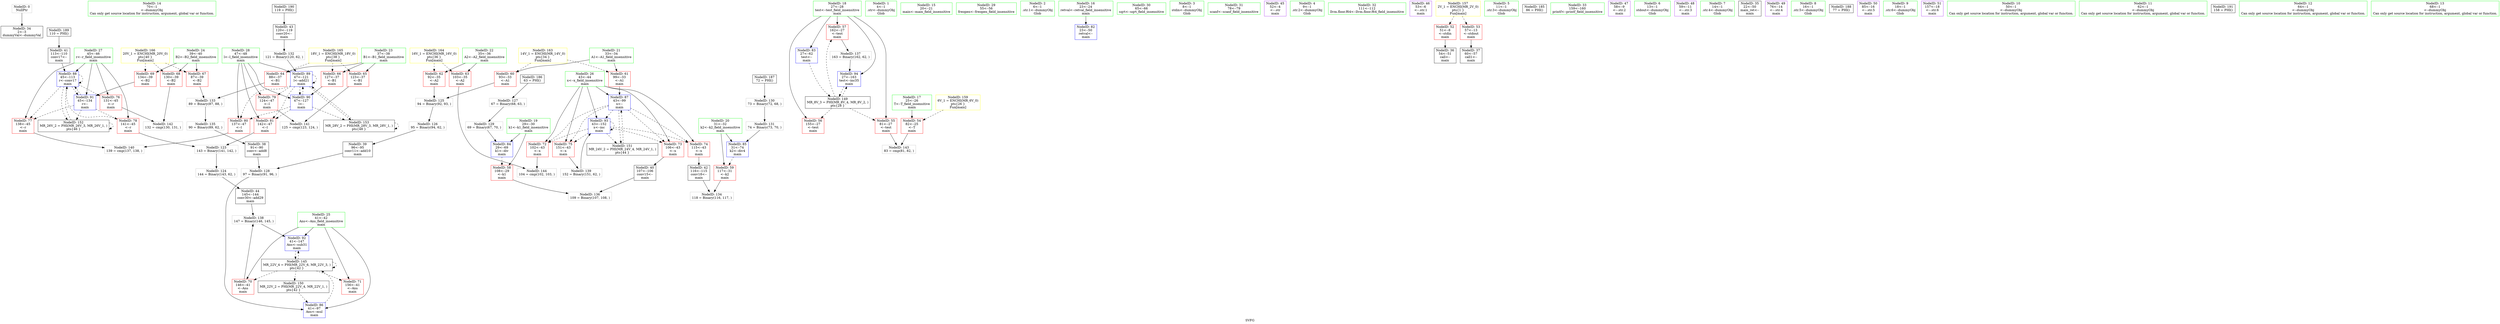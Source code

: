 digraph "SVFG" {
	label="SVFG";

	Node0x55a5f09bb810 [shape=record,color=grey,label="{NodeID: 0\nNullPtr}"];
	Node0x55a5f09bb810 -> Node0x55a5f09d2130[style=solid];
	Node0x55a5f09bb8a0 [shape=record,color=green,label="{NodeID: 14\n70\<--1\n\<--dummyObj\nCan only get source location for instruction, argument, global var or function.}"];
	Node0x55a5f09d1b60 [shape=record,color=green,label="{NodeID: 28\n47\<--48\nl\<--l_field_insensitive\nmain\n}"];
	Node0x55a5f09d1b60 -> Node0x55a5f09d5610[style=solid];
	Node0x55a5f09d1b60 -> Node0x55a5f09d56e0[style=solid];
	Node0x55a5f09d1b60 -> Node0x55a5f09d57b0[style=solid];
	Node0x55a5f09d1b60 -> Node0x55a5f09d5e30[style=solid];
	Node0x55a5f09d1b60 -> Node0x55a5f09d5f00[style=solid];
	Node0x55a5f09d8300 [shape=record,color=grey,label="{NodeID: 125\n94 = Binary(92, 93, )\n}"];
	Node0x55a5f09d8300 -> Node0x55a5f09d8480[style=solid];
	Node0x55a5f09d27e0 [shape=record,color=black,label="{NodeID: 42\n116\<--115\nconv18\<--\nmain\n}"];
	Node0x55a5f09d27e0 -> Node0x55a5f09d3b10[style=solid];
	Node0x55a5f09da010 [shape=record,color=grey,label="{NodeID: 139\n152 = Binary(151, 62, )\n}"];
	Node0x55a5f09da010 -> Node0x55a5f09d6170[style=solid];
	Node0x55a5f09d4360 [shape=record,color=red,label="{NodeID: 56\n155\<--27\n\<--test\nmain\n}"];
	Node0x55a5f09e1870 [shape=record,color=black,label="{NodeID: 153\nMR_28V_2 = PHI(MR_28V_3, MR_28V_1, )\npts\{48 \}\n}"];
	Node0x55a5f09e1870 -> Node0x55a5f09d5e30[style=dashed];
	Node0x55a5f09e1870 -> Node0x55a5f09e1870[style=dashed];
	Node0x55a5f09d4ec0 [shape=record,color=red,label="{NodeID: 70\n146\<--41\n\<--Ans\nmain\n}"];
	Node0x55a5f09d4ec0 -> Node0x55a5f09d9e90[style=solid];
	Node0x55a5f09d5a20 [shape=record,color=blue,label="{NodeID: 84\n29\<--69\nk1\<--div\nmain\n}"];
	Node0x55a5f09d5a20 -> Node0x55a5f09d4500[style=dashed];
	Node0x55a5f09baba0 [shape=record,color=green,label="{NodeID: 1\n4\<--1\n.str\<--dummyObj\nGlob }"];
	Node0x55a5f09bb9a0 [shape=record,color=green,label="{NodeID: 15\n20\<--21\nmain\<--main_field_insensitive\n}"];
	Node0x55a5f09d1c30 [shape=record,color=green,label="{NodeID: 29\n55\<--56\nfreopen\<--freopen_field_insensitive\n}"];
	Node0x55a5f09d8480 [shape=record,color=grey,label="{NodeID: 126\n95 = Binary(94, 62, )\n}"];
	Node0x55a5f09d8480 -> Node0x55a5f09d2570[style=solid];
	Node0x55a5f09d28b0 [shape=record,color=black,label="{NodeID: 43\n120\<--119\nconv20\<--\nmain\n}"];
	Node0x55a5f09d28b0 -> Node0x55a5f09d3810[style=solid];
	Node0x55a5f09da190 [shape=record,color=grey,label="{NodeID: 140\n139 = cmp(137, 138, )\n}"];
	Node0x55a5f09d4430 [shape=record,color=red,label="{NodeID: 57\n162\<--27\n\<--test\nmain\n}"];
	Node0x55a5f09d4430 -> Node0x55a5f09d9d10[style=solid];
	Node0x55a5f09d4f90 [shape=record,color=red,label="{NodeID: 71\n156\<--41\n\<--Ans\nmain\n}"];
	Node0x55a5f09d5af0 [shape=record,color=blue,label="{NodeID: 85\n31\<--74\nk2\<--div4\nmain\n}"];
	Node0x55a5f09d5af0 -> Node0x55a5f09d45d0[style=dashed];
	Node0x55a5f09bbc20 [shape=record,color=green,label="{NodeID: 2\n6\<--1\n.str.1\<--dummyObj\nGlob }"];
	Node0x55a5f09bbaa0 [shape=record,color=green,label="{NodeID: 16\n23\<--24\nretval\<--retval_field_insensitive\nmain\n}"];
	Node0x55a5f09bbaa0 -> Node0x55a5f09d5880[style=solid];
	Node0x55a5f09d1d30 [shape=record,color=green,label="{NodeID: 30\n65\<--66\nsqrt\<--sqrt_field_insensitive\n}"];
	Node0x55a5f09d8600 [shape=record,color=grey,label="{NodeID: 127\n67 = Binary(68, 63, )\n}"];
	Node0x55a5f09d8600 -> Node0x55a5f09d8900[style=solid];
	Node0x55a5f09d2980 [shape=record,color=black,label="{NodeID: 44\n145\<--144\nconv30\<--add29\nmain\n}"];
	Node0x55a5f09d2980 -> Node0x55a5f09d9e90[style=solid];
	Node0x55a5f09da310 [shape=record,color=grey,label="{NodeID: 141\n125 = cmp(123, 124, )\n}"];
	Node0x55a5f09d4500 [shape=record,color=red,label="{NodeID: 58\n108\<--29\n\<--k1\nmain\n}"];
	Node0x55a5f09d4500 -> Node0x55a5f09d9b90[style=solid];
	Node0x55a5f09d5060 [shape=record,color=red,label="{NodeID: 72\n102\<--43\n\<--x\nmain\n}"];
	Node0x55a5f09d5060 -> Node0x55a5f09da790[style=solid];
	Node0x55a5f09d5bc0 [shape=record,color=blue,label="{NodeID: 86\n41\<--97\nAns\<--mul\nmain\n}"];
	Node0x55a5f09d5bc0 -> Node0x55a5f09df070[style=dashed];
	Node0x55a5f09ba6d0 [shape=record,color=green,label="{NodeID: 3\n8\<--1\nstdin\<--dummyObj\nGlob }"];
	Node0x55a5f09bbb70 [shape=record,color=green,label="{NodeID: 17\n25\<--26\nT\<--T_field_insensitive\nmain\n}"];
	Node0x55a5f09bbb70 -> Node0x55a5f09d41c0[style=solid];
	Node0x55a5f09d1e30 [shape=record,color=green,label="{NodeID: 31\n78\<--79\nscanf\<--scanf_field_insensitive\n}"];
	Node0x55a5f09d8780 [shape=record,color=grey,label="{NodeID: 128\n97 = Binary(91, 96, )\n}"];
	Node0x55a5f09d8780 -> Node0x55a5f09d5bc0[style=solid];
	Node0x55a5f09d2a50 [shape=record,color=purple,label="{NodeID: 45\n52\<--4\n\<--.str\nmain\n}"];
	Node0x55a5f09da490 [shape=record,color=grey,label="{NodeID: 142\n132 = cmp(130, 131, )\n}"];
	Node0x55a5f09d45d0 [shape=record,color=red,label="{NodeID: 59\n117\<--31\n\<--k2\nmain\n}"];
	Node0x55a5f09d45d0 -> Node0x55a5f09d3b10[style=solid];
	Node0x55a5f09d5130 [shape=record,color=red,label="{NodeID: 73\n106\<--43\n\<--x\nmain\n}"];
	Node0x55a5f09d5130 -> Node0x55a5f09d2640[style=solid];
	Node0x55a5f09d5c90 [shape=record,color=blue,label="{NodeID: 87\n43\<--99\nx\<--\nmain\n}"];
	Node0x55a5f09d5c90 -> Node0x55a5f09d5060[style=dashed];
	Node0x55a5f09d5c90 -> Node0x55a5f09d5130[style=dashed];
	Node0x55a5f09d5c90 -> Node0x55a5f09d5200[style=dashed];
	Node0x55a5f09d5c90 -> Node0x55a5f09d52d0[style=dashed];
	Node0x55a5f09d5c90 -> Node0x55a5f09d6170[style=dashed];
	Node0x55a5f09d5c90 -> Node0x55a5f09e0e70[style=dashed];
	Node0x55a5f09ba580 [shape=record,color=green,label="{NodeID: 4\n9\<--1\n.str.2\<--dummyObj\nGlob }"];
	Node0x55a5f09d1340 [shape=record,color=green,label="{NodeID: 18\n27\<--28\ntest\<--test_field_insensitive\nmain\n}"];
	Node0x55a5f09d1340 -> Node0x55a5f09d4290[style=solid];
	Node0x55a5f09d1340 -> Node0x55a5f09d4360[style=solid];
	Node0x55a5f09d1340 -> Node0x55a5f09d4430[style=solid];
	Node0x55a5f09d1340 -> Node0x55a5f09d5950[style=solid];
	Node0x55a5f09d1340 -> Node0x55a5f09d6240[style=solid];
	Node0x55a5f09d1f30 [shape=record,color=green,label="{NodeID: 32\n111\<--112\nllvm.floor.f64\<--llvm.floor.f64_field_insensitive\n}"];
	Node0x55a5f09d8900 [shape=record,color=grey,label="{NodeID: 129\n69 = Binary(67, 70, )\n}"];
	Node0x55a5f09d8900 -> Node0x55a5f09d5a20[style=solid];
	Node0x55a5f09d2b20 [shape=record,color=purple,label="{NodeID: 46\n53\<--6\n\<--.str.1\nmain\n}"];
	Node0x55a5f09da610 [shape=record,color=grey,label="{NodeID: 143\n83 = cmp(81, 82, )\n}"];
	Node0x55a5f09d46a0 [shape=record,color=red,label="{NodeID: 60\n93\<--33\n\<--A1\nmain\n}"];
	Node0x55a5f09d46a0 -> Node0x55a5f09d8300[style=solid];
	Node0x55a5f09e2c70 [shape=record,color=yellow,style=double,label="{NodeID: 157\n2V_1 = ENCHI(MR_2V_0)\npts\{1 \}\nFun[main]}"];
	Node0x55a5f09e2c70 -> Node0x55a5f09d4020[style=dashed];
	Node0x55a5f09e2c70 -> Node0x55a5f09d40f0[style=dashed];
	Node0x55a5f09d5200 [shape=record,color=red,label="{NodeID: 74\n115\<--43\n\<--x\nmain\n}"];
	Node0x55a5f09d5200 -> Node0x55a5f09d27e0[style=solid];
	Node0x55a5f09d5d60 [shape=record,color=blue,label="{NodeID: 88\n45\<--113\nr\<--conv17\nmain\n}"];
	Node0x55a5f09d5d60 -> Node0x55a5f09d53a0[style=dashed];
	Node0x55a5f09d5d60 -> Node0x55a5f09d5470[style=dashed];
	Node0x55a5f09d5d60 -> Node0x55a5f09d5540[style=dashed];
	Node0x55a5f09d5d60 -> Node0x55a5f09d5d60[style=dashed];
	Node0x55a5f09d5d60 -> Node0x55a5f09d5fd0[style=dashed];
	Node0x55a5f09d5d60 -> Node0x55a5f09e1370[style=dashed];
	Node0x55a5f09ba960 [shape=record,color=green,label="{NodeID: 5\n11\<--1\n.str.3\<--dummyObj\nGlob }"];
	Node0x55a5f0822ef0 [shape=record,color=black,label="{NodeID: 185\n86 = PHI()\n}"];
	Node0x55a5f09d1410 [shape=record,color=green,label="{NodeID: 19\n29\<--30\nk1\<--k1_field_insensitive\nmain\n}"];
	Node0x55a5f09d1410 -> Node0x55a5f09d4500[style=solid];
	Node0x55a5f09d1410 -> Node0x55a5f09d5a20[style=solid];
	Node0x55a5f09d2030 [shape=record,color=green,label="{NodeID: 33\n159\<--160\nprintf\<--printf_field_insensitive\n}"];
	Node0x55a5f09d3510 [shape=record,color=grey,label="{NodeID: 130\n73 = Binary(72, 68, )\n}"];
	Node0x55a5f09d3510 -> Node0x55a5f09d3690[style=solid];
	Node0x55a5f09d2bf0 [shape=record,color=purple,label="{NodeID: 47\n58\<--9\n\<--.str.2\nmain\n}"];
	Node0x55a5f09da790 [shape=record,color=grey,label="{NodeID: 144\n104 = cmp(102, 103, )\n}"];
	Node0x55a5f09d4770 [shape=record,color=red,label="{NodeID: 61\n99\<--33\n\<--A1\nmain\n}"];
	Node0x55a5f09d4770 -> Node0x55a5f09d5c90[style=solid];
	Node0x55a5f09d52d0 [shape=record,color=red,label="{NodeID: 75\n151\<--43\n\<--x\nmain\n}"];
	Node0x55a5f09d52d0 -> Node0x55a5f09da010[style=solid];
	Node0x55a5f09d5e30 [shape=record,color=blue,label="{NodeID: 89\n47\<--121\nl\<--add21\nmain\n}"];
	Node0x55a5f09d5e30 -> Node0x55a5f09d5610[style=dashed];
	Node0x55a5f09d5e30 -> Node0x55a5f09d56e0[style=dashed];
	Node0x55a5f09d5e30 -> Node0x55a5f09d57b0[style=dashed];
	Node0x55a5f09d5e30 -> Node0x55a5f09d5e30[style=dashed];
	Node0x55a5f09d5e30 -> Node0x55a5f09d5f00[style=dashed];
	Node0x55a5f09d5e30 -> Node0x55a5f09e1870[style=dashed];
	Node0x55a5f09ba9f0 [shape=record,color=green,label="{NodeID: 6\n13\<--1\nstdout\<--dummyObj\nGlob }"];
	Node0x55a5f09ebd60 [shape=record,color=black,label="{NodeID: 186\n63 = PHI()\n}"];
	Node0x55a5f09ebd60 -> Node0x55a5f09d8600[style=solid];
	Node0x55a5f09d14e0 [shape=record,color=green,label="{NodeID: 20\n31\<--32\nk2\<--k2_field_insensitive\nmain\n}"];
	Node0x55a5f09d14e0 -> Node0x55a5f09d45d0[style=solid];
	Node0x55a5f09d14e0 -> Node0x55a5f09d5af0[style=solid];
	Node0x55a5f09d2130 [shape=record,color=black,label="{NodeID: 34\n2\<--3\ndummyVal\<--dummyVal\n}"];
	Node0x55a5f09d3690 [shape=record,color=grey,label="{NodeID: 131\n74 = Binary(73, 70, )\n}"];
	Node0x55a5f09d3690 -> Node0x55a5f09d5af0[style=solid];
	Node0x55a5f09d3ce0 [shape=record,color=purple,label="{NodeID: 48\n59\<--11\n\<--.str.3\nmain\n}"];
	Node0x55a5f09df070 [shape=record,color=black,label="{NodeID: 145\nMR_22V_4 = PHI(MR_22V_6, MR_22V_3, )\npts\{42 \}\n}"];
	Node0x55a5f09df070 -> Node0x55a5f09d4ec0[style=dashed];
	Node0x55a5f09df070 -> Node0x55a5f09d4f90[style=dashed];
	Node0x55a5f09df070 -> Node0x55a5f09d60a0[style=dashed];
	Node0x55a5f09df070 -> Node0x55a5f09df070[style=dashed];
	Node0x55a5f09df070 -> Node0x55a5f09e0970[style=dashed];
	Node0x55a5f09d4840 [shape=record,color=red,label="{NodeID: 62\n92\<--35\n\<--A2\nmain\n}"];
	Node0x55a5f09d4840 -> Node0x55a5f09d8300[style=solid];
	Node0x55a5f09e3870 [shape=record,color=yellow,style=double,label="{NodeID: 159\n6V_1 = ENCHI(MR_6V_0)\npts\{26 \}\nFun[main]}"];
	Node0x55a5f09e3870 -> Node0x55a5f09d41c0[style=dashed];
	Node0x55a5f09d53a0 [shape=record,color=red,label="{NodeID: 76\n131\<--45\n\<--r\nmain\n}"];
	Node0x55a5f09d53a0 -> Node0x55a5f09da490[style=solid];
	Node0x55a5f09d5f00 [shape=record,color=blue,label="{NodeID: 90\n47\<--127\nl\<--\nmain\n}"];
	Node0x55a5f09d5f00 -> Node0x55a5f09d56e0[style=dashed];
	Node0x55a5f09d5f00 -> Node0x55a5f09d57b0[style=dashed];
	Node0x55a5f09d5f00 -> Node0x55a5f09d5e30[style=dashed];
	Node0x55a5f09d5f00 -> Node0x55a5f09e1870[style=dashed];
	Node0x55a5f09d05d0 [shape=record,color=green,label="{NodeID: 7\n14\<--1\n.str.4\<--dummyObj\nGlob }"];
	Node0x55a5f09ebec0 [shape=record,color=black,label="{NodeID: 187\n72 = PHI()\n}"];
	Node0x55a5f09ebec0 -> Node0x55a5f09d3510[style=solid];
	Node0x55a5f09d15b0 [shape=record,color=green,label="{NodeID: 21\n33\<--34\nA1\<--A1_field_insensitive\nmain\n}"];
	Node0x55a5f09d15b0 -> Node0x55a5f09d46a0[style=solid];
	Node0x55a5f09d15b0 -> Node0x55a5f09d4770[style=solid];
	Node0x55a5f09d2230 [shape=record,color=black,label="{NodeID: 35\n22\<--50\nmain_ret\<--\nmain\n}"];
	Node0x55a5f09d3810 [shape=record,color=grey,label="{NodeID: 132\n121 = Binary(120, 62, )\n}"];
	Node0x55a5f09d3810 -> Node0x55a5f09d5e30[style=solid];
	Node0x55a5f09d3db0 [shape=record,color=purple,label="{NodeID: 49\n76\<--14\n\<--.str.4\nmain\n}"];
	Node0x55a5f09d4910 [shape=record,color=red,label="{NodeID: 63\n103\<--35\n\<--A2\nmain\n}"];
	Node0x55a5f09d4910 -> Node0x55a5f09da790[style=solid];
	Node0x55a5f09d5470 [shape=record,color=red,label="{NodeID: 77\n138\<--45\n\<--r\nmain\n}"];
	Node0x55a5f09d5470 -> Node0x55a5f09da190[style=solid];
	Node0x55a5f09d5fd0 [shape=record,color=blue,label="{NodeID: 91\n45\<--134\nr\<--\nmain\n}"];
	Node0x55a5f09d5fd0 -> Node0x55a5f09d5470[style=dashed];
	Node0x55a5f09d5fd0 -> Node0x55a5f09d5540[style=dashed];
	Node0x55a5f09d5fd0 -> Node0x55a5f09d5d60[style=dashed];
	Node0x55a5f09d5fd0 -> Node0x55a5f09e1370[style=dashed];
	Node0x55a5f09d0660 [shape=record,color=green,label="{NodeID: 8\n16\<--1\n.str.5\<--dummyObj\nGlob }"];
	Node0x55a5f09ec2a0 [shape=record,color=black,label="{NodeID: 188\n77 = PHI()\n}"];
	Node0x55a5f09d1680 [shape=record,color=green,label="{NodeID: 22\n35\<--36\nA2\<--A2_field_insensitive\nmain\n}"];
	Node0x55a5f09d1680 -> Node0x55a5f09d4840[style=solid];
	Node0x55a5f09d1680 -> Node0x55a5f09d4910[style=solid];
	Node0x55a5f09d2300 [shape=record,color=black,label="{NodeID: 36\n54\<--51\ncall\<--\nmain\n}"];
	Node0x55a5f09d3990 [shape=record,color=grey,label="{NodeID: 133\n89 = Binary(87, 88, )\n}"];
	Node0x55a5f09d3990 -> Node0x55a5f09d9a50[style=solid];
	Node0x55a5f09d3e80 [shape=record,color=purple,label="{NodeID: 50\n85\<--16\n\<--.str.5\nmain\n}"];
	Node0x55a5f09d49e0 [shape=record,color=red,label="{NodeID: 64\n88\<--37\n\<--B1\nmain\n}"];
	Node0x55a5f09d49e0 -> Node0x55a5f09d3990[style=solid];
	Node0x55a5f09d5540 [shape=record,color=red,label="{NodeID: 78\n141\<--45\n\<--r\nmain\n}"];
	Node0x55a5f09d5540 -> Node0x55a5f09d8000[style=solid];
	Node0x55a5f09d60a0 [shape=record,color=blue,label="{NodeID: 92\n41\<--147\nAns\<--sub31\nmain\n}"];
	Node0x55a5f09d60a0 -> Node0x55a5f09df070[style=dashed];
	Node0x55a5f09d0910 [shape=record,color=green,label="{NodeID: 9\n18\<--1\n.str.6\<--dummyObj\nGlob }"];
	Node0x55a5f09ec370 [shape=record,color=black,label="{NodeID: 189\n110 = PHI()\n}"];
	Node0x55a5f09ec370 -> Node0x55a5f09d2710[style=solid];
	Node0x55a5f09d1750 [shape=record,color=green,label="{NodeID: 23\n37\<--38\nB1\<--B1_field_insensitive\nmain\n}"];
	Node0x55a5f09d1750 -> Node0x55a5f09d49e0[style=solid];
	Node0x55a5f09d1750 -> Node0x55a5f09d4ab0[style=solid];
	Node0x55a5f09d1750 -> Node0x55a5f09d4b80[style=solid];
	Node0x55a5f09d23d0 [shape=record,color=black,label="{NodeID: 37\n60\<--57\ncall1\<--\nmain\n}"];
	Node0x55a5f09d3b10 [shape=record,color=grey,label="{NodeID: 134\n118 = Binary(116, 117, )\n}"];
	Node0x55a5f09d3f50 [shape=record,color=purple,label="{NodeID: 51\n157\<--18\n\<--.str.6\nmain\n}"];
	Node0x55a5f09d4ab0 [shape=record,color=red,label="{NodeID: 65\n123\<--37\n\<--B1\nmain\n}"];
	Node0x55a5f09d4ab0 -> Node0x55a5f09da310[style=solid];
	Node0x55a5f09d5610 [shape=record,color=red,label="{NodeID: 79\n124\<--47\n\<--l\nmain\n}"];
	Node0x55a5f09d5610 -> Node0x55a5f09da310[style=solid];
	Node0x55a5f09d6170 [shape=record,color=blue,label="{NodeID: 93\n43\<--152\nx\<--inc\nmain\n}"];
	Node0x55a5f09d6170 -> Node0x55a5f09d5060[style=dashed];
	Node0x55a5f09d6170 -> Node0x55a5f09d5130[style=dashed];
	Node0x55a5f09d6170 -> Node0x55a5f09d5200[style=dashed];
	Node0x55a5f09d6170 -> Node0x55a5f09d52d0[style=dashed];
	Node0x55a5f09d6170 -> Node0x55a5f09d6170[style=dashed];
	Node0x55a5f09d6170 -> Node0x55a5f09e0e70[style=dashed];
	Node0x55a5f09d09e0 [shape=record,color=green,label="{NodeID: 10\n50\<--1\n\<--dummyObj\nCan only get source location for instruction, argument, global var or function.}"];
	Node0x55a5f09ec4a0 [shape=record,color=black,label="{NodeID: 190\n119 = PHI()\n}"];
	Node0x55a5f09ec4a0 -> Node0x55a5f09d28b0[style=solid];
	Node0x55a5f09d1820 [shape=record,color=green,label="{NodeID: 24\n39\<--40\nB2\<--B2_field_insensitive\nmain\n}"];
	Node0x55a5f09d1820 -> Node0x55a5f09d4c50[style=solid];
	Node0x55a5f09d1820 -> Node0x55a5f09d4d20[style=solid];
	Node0x55a5f09d1820 -> Node0x55a5f09d4df0[style=solid];
	Node0x55a5f09d24a0 [shape=record,color=black,label="{NodeID: 38\n91\<--90\nconv\<--add8\nmain\n}"];
	Node0x55a5f09d24a0 -> Node0x55a5f09d8780[style=solid];
	Node0x55a5f09d9a50 [shape=record,color=grey,label="{NodeID: 135\n90 = Binary(89, 62, )\n}"];
	Node0x55a5f09d9a50 -> Node0x55a5f09d24a0[style=solid];
	Node0x55a5f09d4020 [shape=record,color=red,label="{NodeID: 52\n51\<--8\n\<--stdin\nmain\n}"];
	Node0x55a5f09d4020 -> Node0x55a5f09d2300[style=solid];
	Node0x55a5f09e0470 [shape=record,color=black,label="{NodeID: 149\nMR_8V_3 = PHI(MR_8V_4, MR_8V_2, )\npts\{28 \}\n}"];
	Node0x55a5f09e0470 -> Node0x55a5f09d4290[style=dashed];
	Node0x55a5f09e0470 -> Node0x55a5f09d4360[style=dashed];
	Node0x55a5f09e0470 -> Node0x55a5f09d4430[style=dashed];
	Node0x55a5f09e0470 -> Node0x55a5f09d6240[style=dashed];
	Node0x55a5f09d4b80 [shape=record,color=red,label="{NodeID: 66\n127\<--37\n\<--B1\nmain\n}"];
	Node0x55a5f09d4b80 -> Node0x55a5f09d5f00[style=solid];
	Node0x55a5f09e3bf0 [shape=record,color=yellow,style=double,label="{NodeID: 163\n14V_1 = ENCHI(MR_14V_0)\npts\{34 \}\nFun[main]}"];
	Node0x55a5f09e3bf0 -> Node0x55a5f09d46a0[style=dashed];
	Node0x55a5f09e3bf0 -> Node0x55a5f09d4770[style=dashed];
	Node0x55a5f09d56e0 [shape=record,color=red,label="{NodeID: 80\n137\<--47\n\<--l\nmain\n}"];
	Node0x55a5f09d56e0 -> Node0x55a5f09da190[style=solid];
	Node0x55a5f09d6240 [shape=record,color=blue,label="{NodeID: 94\n27\<--163\ntest\<--inc35\nmain\n}"];
	Node0x55a5f09d6240 -> Node0x55a5f09e0470[style=dashed];
	Node0x55a5f09d0ab0 [shape=record,color=green,label="{NodeID: 11\n62\<--1\n\<--dummyObj\nCan only get source location for instruction, argument, global var or function.}"];
	Node0x55a5f09ec5a0 [shape=record,color=black,label="{NodeID: 191\n158 = PHI()\n}"];
	Node0x55a5f09d18f0 [shape=record,color=green,label="{NodeID: 25\n41\<--42\nAns\<--Ans_field_insensitive\nmain\n}"];
	Node0x55a5f09d18f0 -> Node0x55a5f09d4ec0[style=solid];
	Node0x55a5f09d18f0 -> Node0x55a5f09d4f90[style=solid];
	Node0x55a5f09d18f0 -> Node0x55a5f09d5bc0[style=solid];
	Node0x55a5f09d18f0 -> Node0x55a5f09d60a0[style=solid];
	Node0x55a5f09d2570 [shape=record,color=black,label="{NodeID: 39\n96\<--95\nconv11\<--add10\nmain\n}"];
	Node0x55a5f09d2570 -> Node0x55a5f09d8780[style=solid];
	Node0x55a5f09d9b90 [shape=record,color=grey,label="{NodeID: 136\n109 = Binary(107, 108, )\n}"];
	Node0x55a5f09d40f0 [shape=record,color=red,label="{NodeID: 53\n57\<--13\n\<--stdout\nmain\n}"];
	Node0x55a5f09d40f0 -> Node0x55a5f09d23d0[style=solid];
	Node0x55a5f09e0970 [shape=record,color=black,label="{NodeID: 150\nMR_22V_2 = PHI(MR_22V_4, MR_22V_1, )\npts\{42 \}\n}"];
	Node0x55a5f09e0970 -> Node0x55a5f09d5bc0[style=dashed];
	Node0x55a5f09d4c50 [shape=record,color=red,label="{NodeID: 67\n87\<--39\n\<--B2\nmain\n}"];
	Node0x55a5f09d4c50 -> Node0x55a5f09d3990[style=solid];
	Node0x55a5f09e3cd0 [shape=record,color=yellow,style=double,label="{NodeID: 164\n16V_1 = ENCHI(MR_16V_0)\npts\{36 \}\nFun[main]}"];
	Node0x55a5f09e3cd0 -> Node0x55a5f09d4840[style=dashed];
	Node0x55a5f09e3cd0 -> Node0x55a5f09d4910[style=dashed];
	Node0x55a5f09d57b0 [shape=record,color=red,label="{NodeID: 81\n142\<--47\n\<--l\nmain\n}"];
	Node0x55a5f09d57b0 -> Node0x55a5f09d8000[style=solid];
	Node0x55a5f09bacc0 [shape=record,color=green,label="{NodeID: 12\n64\<--1\n\<--dummyObj\nCan only get source location for instruction, argument, global var or function.}"];
	Node0x55a5f09d19c0 [shape=record,color=green,label="{NodeID: 26\n43\<--44\nx\<--x_field_insensitive\nmain\n}"];
	Node0x55a5f09d19c0 -> Node0x55a5f09d5060[style=solid];
	Node0x55a5f09d19c0 -> Node0x55a5f09d5130[style=solid];
	Node0x55a5f09d19c0 -> Node0x55a5f09d5200[style=solid];
	Node0x55a5f09d19c0 -> Node0x55a5f09d52d0[style=solid];
	Node0x55a5f09d19c0 -> Node0x55a5f09d5c90[style=solid];
	Node0x55a5f09d19c0 -> Node0x55a5f09d6170[style=solid];
	Node0x55a5f09d8000 [shape=record,color=grey,label="{NodeID: 123\n143 = Binary(141, 142, )\n}"];
	Node0x55a5f09d8000 -> Node0x55a5f09d8180[style=solid];
	Node0x55a5f09d2640 [shape=record,color=black,label="{NodeID: 40\n107\<--106\nconv15\<--\nmain\n}"];
	Node0x55a5f09d2640 -> Node0x55a5f09d9b90[style=solid];
	Node0x55a5f09d9d10 [shape=record,color=grey,label="{NodeID: 137\n163 = Binary(162, 62, )\n}"];
	Node0x55a5f09d9d10 -> Node0x55a5f09d6240[style=solid];
	Node0x55a5f09d41c0 [shape=record,color=red,label="{NodeID: 54\n82\<--25\n\<--T\nmain\n}"];
	Node0x55a5f09d41c0 -> Node0x55a5f09da610[style=solid];
	Node0x55a5f09e0e70 [shape=record,color=black,label="{NodeID: 151\nMR_24V_2 = PHI(MR_24V_4, MR_24V_1, )\npts\{44 \}\n}"];
	Node0x55a5f09e0e70 -> Node0x55a5f09d5c90[style=dashed];
	Node0x55a5f09d4d20 [shape=record,color=red,label="{NodeID: 68\n130\<--39\n\<--B2\nmain\n}"];
	Node0x55a5f09d4d20 -> Node0x55a5f09da490[style=solid];
	Node0x55a5f09e3db0 [shape=record,color=yellow,style=double,label="{NodeID: 165\n18V_1 = ENCHI(MR_18V_0)\npts\{38 \}\nFun[main]}"];
	Node0x55a5f09e3db0 -> Node0x55a5f09d49e0[style=dashed];
	Node0x55a5f09e3db0 -> Node0x55a5f09d4ab0[style=dashed];
	Node0x55a5f09e3db0 -> Node0x55a5f09d4b80[style=dashed];
	Node0x55a5f09d5880 [shape=record,color=blue,label="{NodeID: 82\n23\<--50\nretval\<--\nmain\n}"];
	Node0x55a5f09badc0 [shape=record,color=green,label="{NodeID: 13\n68\<--1\n\<--dummyObj\nCan only get source location for instruction, argument, global var or function.}"];
	Node0x55a5f09d1a90 [shape=record,color=green,label="{NodeID: 27\n45\<--46\nr\<--r_field_insensitive\nmain\n}"];
	Node0x55a5f09d1a90 -> Node0x55a5f09d53a0[style=solid];
	Node0x55a5f09d1a90 -> Node0x55a5f09d5470[style=solid];
	Node0x55a5f09d1a90 -> Node0x55a5f09d5540[style=solid];
	Node0x55a5f09d1a90 -> Node0x55a5f09d5d60[style=solid];
	Node0x55a5f09d1a90 -> Node0x55a5f09d5fd0[style=solid];
	Node0x55a5f09d8180 [shape=record,color=grey,label="{NodeID: 124\n144 = Binary(143, 62, )\n}"];
	Node0x55a5f09d8180 -> Node0x55a5f09d2980[style=solid];
	Node0x55a5f09d2710 [shape=record,color=black,label="{NodeID: 41\n113\<--110\nconv17\<--\nmain\n}"];
	Node0x55a5f09d2710 -> Node0x55a5f09d5d60[style=solid];
	Node0x55a5f09d9e90 [shape=record,color=grey,label="{NodeID: 138\n147 = Binary(146, 145, )\n}"];
	Node0x55a5f09d9e90 -> Node0x55a5f09d60a0[style=solid];
	Node0x55a5f09d4290 [shape=record,color=red,label="{NodeID: 55\n81\<--27\n\<--test\nmain\n}"];
	Node0x55a5f09d4290 -> Node0x55a5f09da610[style=solid];
	Node0x55a5f09e1370 [shape=record,color=black,label="{NodeID: 152\nMR_26V_2 = PHI(MR_26V_3, MR_26V_1, )\npts\{46 \}\n}"];
	Node0x55a5f09e1370 -> Node0x55a5f09d5d60[style=dashed];
	Node0x55a5f09e1370 -> Node0x55a5f09e1370[style=dashed];
	Node0x55a5f09d4df0 [shape=record,color=red,label="{NodeID: 69\n134\<--39\n\<--B2\nmain\n}"];
	Node0x55a5f09d4df0 -> Node0x55a5f09d5fd0[style=solid];
	Node0x55a5f09e3e90 [shape=record,color=yellow,style=double,label="{NodeID: 166\n20V_1 = ENCHI(MR_20V_0)\npts\{40 \}\nFun[main]}"];
	Node0x55a5f09e3e90 -> Node0x55a5f09d4c50[style=dashed];
	Node0x55a5f09e3e90 -> Node0x55a5f09d4d20[style=dashed];
	Node0x55a5f09e3e90 -> Node0x55a5f09d4df0[style=dashed];
	Node0x55a5f09d5950 [shape=record,color=blue,label="{NodeID: 83\n27\<--62\ntest\<--\nmain\n}"];
	Node0x55a5f09d5950 -> Node0x55a5f09e0470[style=dashed];
}
